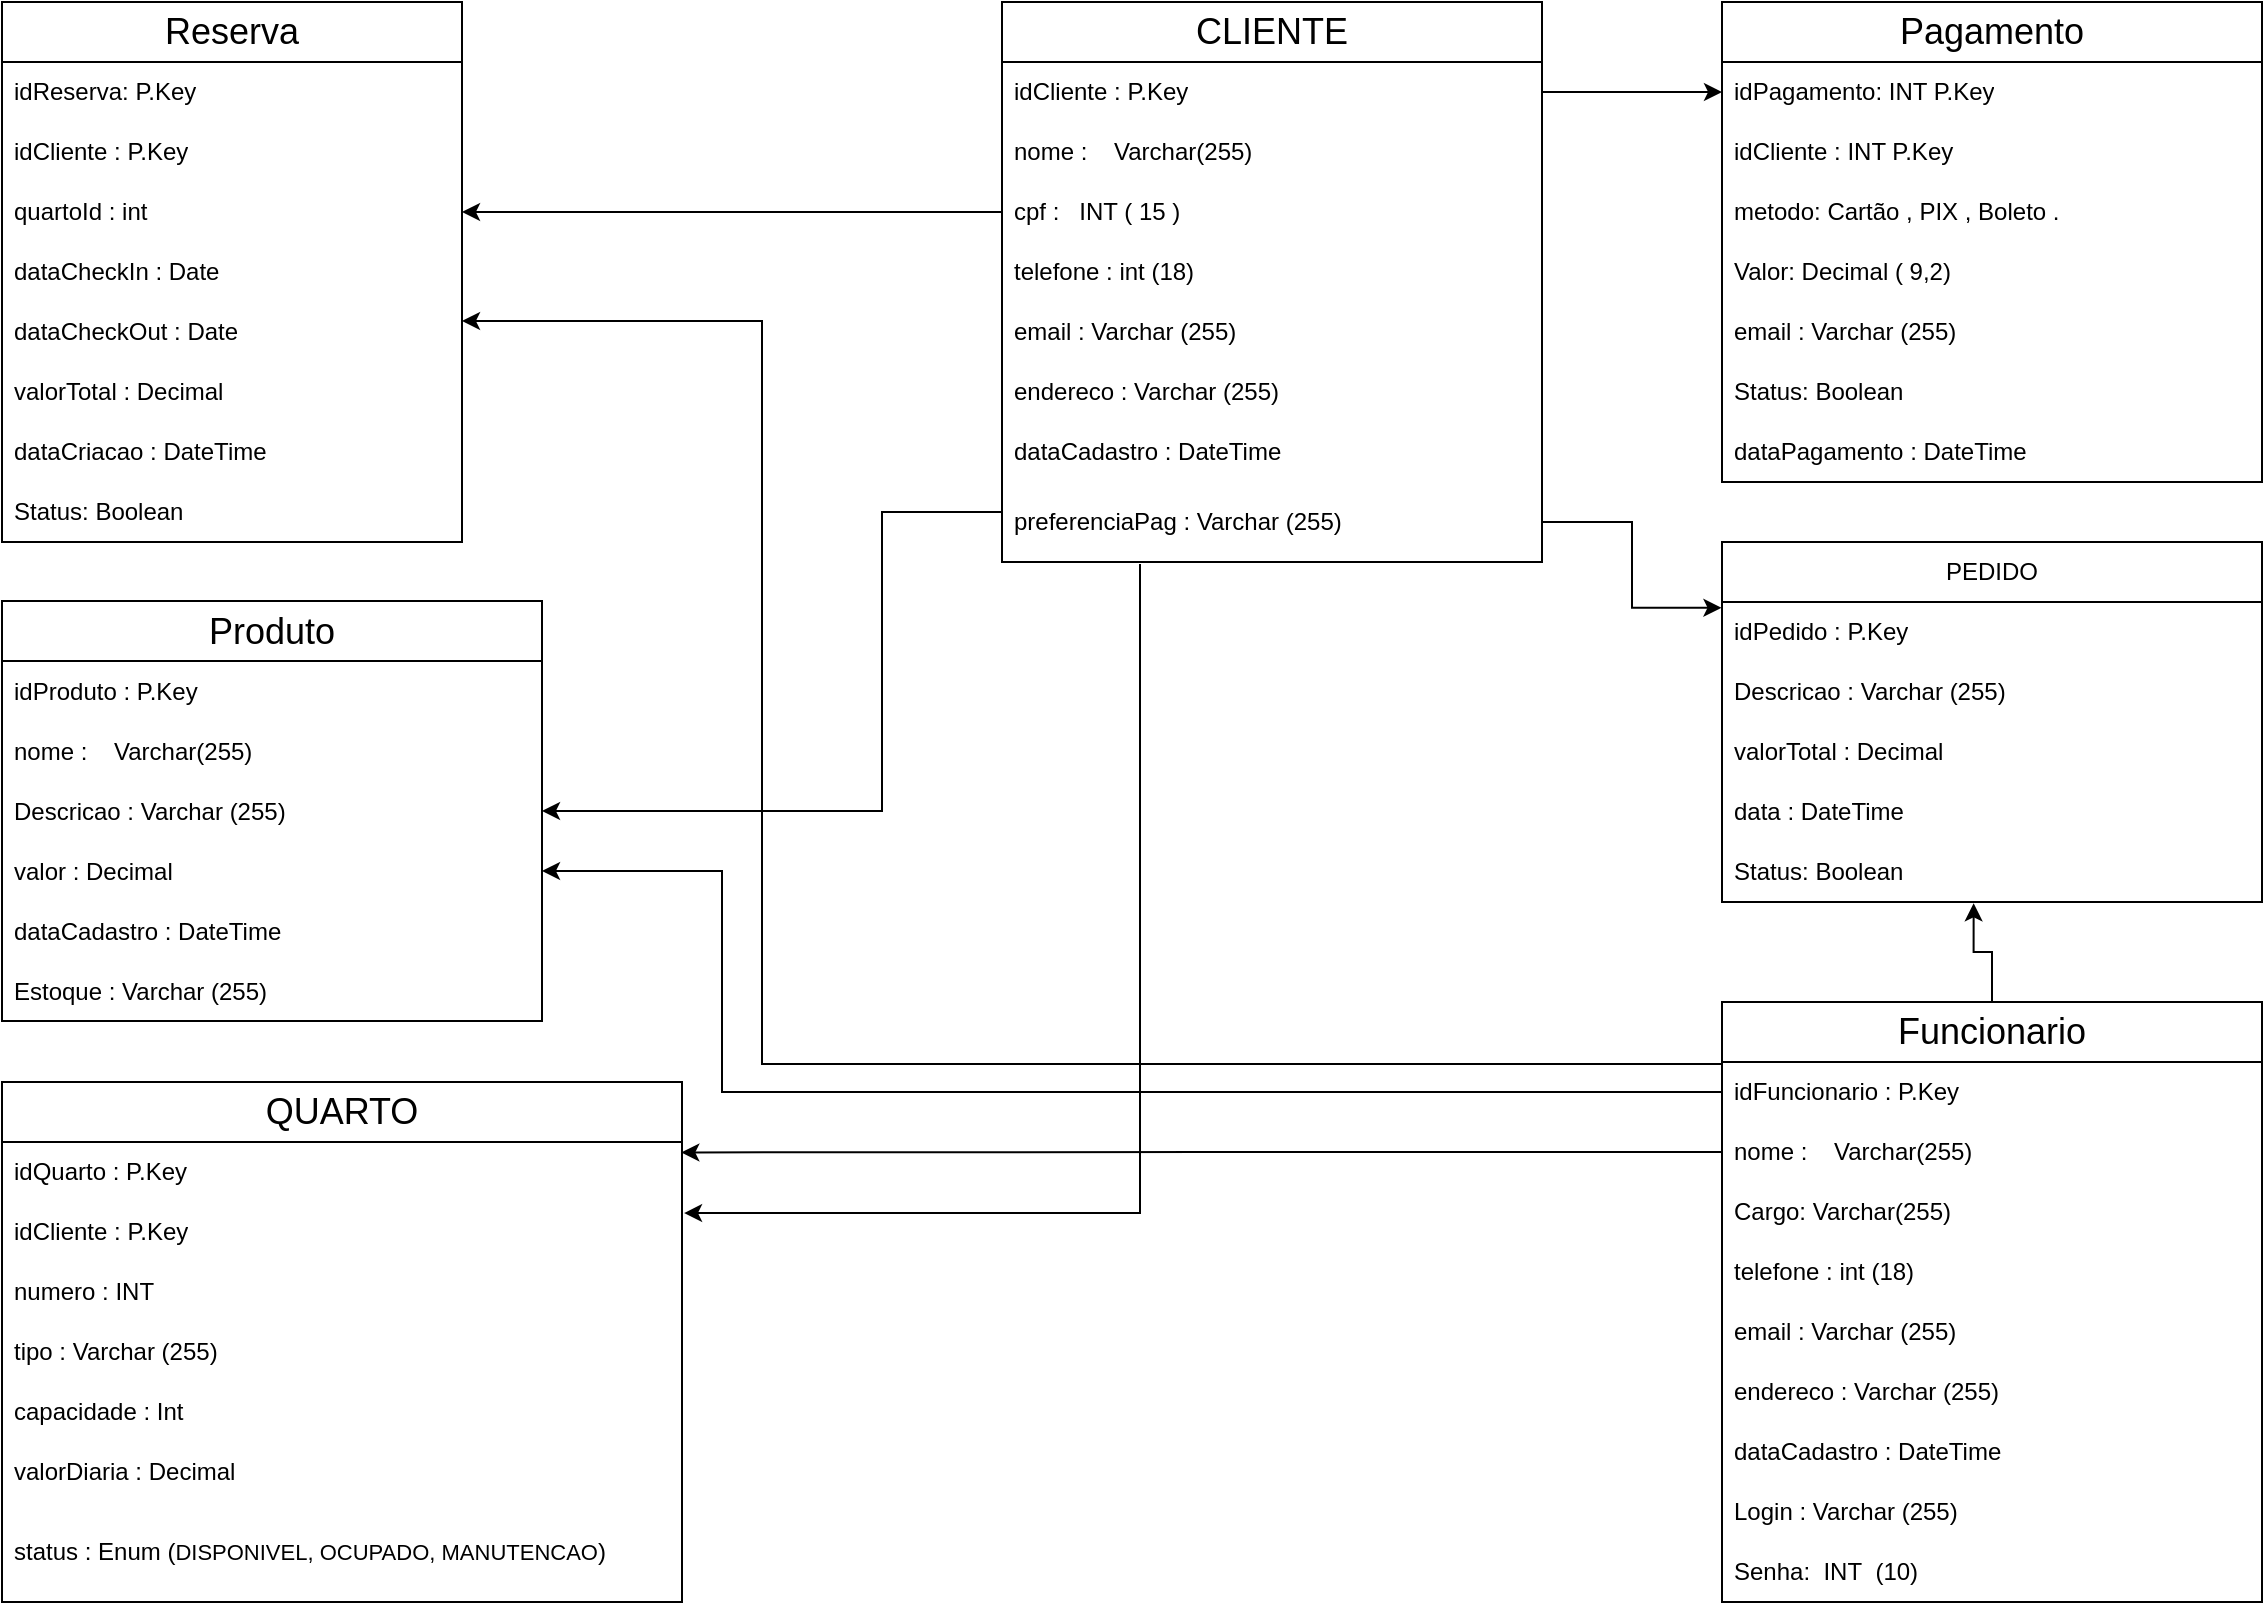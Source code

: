 <mxfile version="28.2.8">
  <diagram name="Página-1" id="6H7Njurf1-IIDpt7FQWP">
    <mxGraphModel dx="1247" dy="646" grid="1" gridSize="10" guides="1" tooltips="1" connect="1" arrows="1" fold="1" page="1" pageScale="1" pageWidth="1169" pageHeight="827" math="0" shadow="0">
      <root>
        <mxCell id="0" />
        <mxCell id="1" parent="0" />
        <mxCell id="4b1uDbh_QO292mZva8mF-1" value="&lt;font style=&quot;font-size: 18px;&quot;&gt;CLIENTE&lt;/font&gt;" style="swimlane;fontStyle=0;childLayout=stackLayout;horizontal=1;startSize=30;horizontalStack=0;resizeParent=1;resizeParentMax=0;resizeLast=0;collapsible=1;marginBottom=0;whiteSpace=wrap;html=1;" vertex="1" parent="1">
          <mxGeometry x="520" y="9" width="270" height="280" as="geometry" />
        </mxCell>
        <mxCell id="4b1uDbh_QO292mZva8mF-2" value="idCliente : P.Key" style="text;strokeColor=none;fillColor=none;align=left;verticalAlign=middle;spacingLeft=4;spacingRight=4;overflow=hidden;points=[[0,0.5],[1,0.5]];portConstraint=eastwest;rotatable=0;whiteSpace=wrap;html=1;" vertex="1" parent="4b1uDbh_QO292mZva8mF-1">
          <mxGeometry y="30" width="270" height="30" as="geometry" />
        </mxCell>
        <mxCell id="4b1uDbh_QO292mZva8mF-3" value="nome :&amp;nbsp; &amp;nbsp; Varchar(255)" style="text;strokeColor=none;fillColor=none;align=left;verticalAlign=middle;spacingLeft=4;spacingRight=4;overflow=hidden;points=[[0,0.5],[1,0.5]];portConstraint=eastwest;rotatable=0;whiteSpace=wrap;html=1;" vertex="1" parent="4b1uDbh_QO292mZva8mF-1">
          <mxGeometry y="60" width="270" height="30" as="geometry" />
        </mxCell>
        <mxCell id="4b1uDbh_QO292mZva8mF-9" value="cpf :&amp;nbsp; &amp;nbsp;INT ( 15 )" style="text;strokeColor=none;fillColor=none;align=left;verticalAlign=middle;spacingLeft=4;spacingRight=4;overflow=hidden;points=[[0,0.5],[1,0.5]];portConstraint=eastwest;rotatable=0;whiteSpace=wrap;html=1;" vertex="1" parent="4b1uDbh_QO292mZva8mF-1">
          <mxGeometry y="90" width="270" height="30" as="geometry" />
        </mxCell>
        <mxCell id="4b1uDbh_QO292mZva8mF-4" value="telefone : int (18)" style="text;strokeColor=none;fillColor=none;align=left;verticalAlign=middle;spacingLeft=4;spacingRight=4;overflow=hidden;points=[[0,0.5],[1,0.5]];portConstraint=eastwest;rotatable=0;whiteSpace=wrap;html=1;" vertex="1" parent="4b1uDbh_QO292mZva8mF-1">
          <mxGeometry y="120" width="270" height="30" as="geometry" />
        </mxCell>
        <mxCell id="4b1uDbh_QO292mZva8mF-6" value="email : Varchar (255)" style="text;strokeColor=none;fillColor=none;align=left;verticalAlign=middle;spacingLeft=4;spacingRight=4;overflow=hidden;points=[[0,0.5],[1,0.5]];portConstraint=eastwest;rotatable=0;whiteSpace=wrap;html=1;" vertex="1" parent="4b1uDbh_QO292mZva8mF-1">
          <mxGeometry y="150" width="270" height="30" as="geometry" />
        </mxCell>
        <mxCell id="4b1uDbh_QO292mZva8mF-7" value="endereco :&amp;nbsp;Varchar (255)" style="text;strokeColor=none;fillColor=none;align=left;verticalAlign=middle;spacingLeft=4;spacingRight=4;overflow=hidden;points=[[0,0.5],[1,0.5]];portConstraint=eastwest;rotatable=0;whiteSpace=wrap;html=1;" vertex="1" parent="4b1uDbh_QO292mZva8mF-1">
          <mxGeometry y="180" width="270" height="30" as="geometry" />
        </mxCell>
        <mxCell id="4b1uDbh_QO292mZva8mF-8" value="dataCadastro : DateTime" style="text;strokeColor=none;fillColor=none;align=left;verticalAlign=middle;spacingLeft=4;spacingRight=4;overflow=hidden;points=[[0,0.5],[1,0.5]];portConstraint=eastwest;rotatable=0;whiteSpace=wrap;html=1;" vertex="1" parent="4b1uDbh_QO292mZva8mF-1">
          <mxGeometry y="210" width="270" height="30" as="geometry" />
        </mxCell>
        <mxCell id="4b1uDbh_QO292mZva8mF-5" value="preferenciaPag :&amp;nbsp;Varchar (255)" style="text;strokeColor=none;fillColor=none;align=left;verticalAlign=middle;spacingLeft=4;spacingRight=4;overflow=hidden;points=[[0,0.5],[1,0.5]];portConstraint=eastwest;rotatable=0;whiteSpace=wrap;html=1;" vertex="1" parent="4b1uDbh_QO292mZva8mF-1">
          <mxGeometry y="240" width="270" height="40" as="geometry" />
        </mxCell>
        <mxCell id="4b1uDbh_QO292mZva8mF-10" value="&lt;font style=&quot;font-size: 18px;&quot;&gt;Reserva&lt;/font&gt;" style="swimlane;fontStyle=0;childLayout=stackLayout;horizontal=1;startSize=30;horizontalStack=0;resizeParent=1;resizeParentMax=0;resizeLast=0;collapsible=1;marginBottom=0;whiteSpace=wrap;html=1;" vertex="1" parent="1">
          <mxGeometry x="20" y="9" width="230" height="270" as="geometry" />
        </mxCell>
        <mxCell id="4b1uDbh_QO292mZva8mF-12" value="idReserva:&amp;nbsp;P.Key" style="text;strokeColor=none;fillColor=none;align=left;verticalAlign=middle;spacingLeft=4;spacingRight=4;overflow=hidden;points=[[0,0.5],[1,0.5]];portConstraint=eastwest;rotatable=0;whiteSpace=wrap;html=1;" vertex="1" parent="4b1uDbh_QO292mZva8mF-10">
          <mxGeometry y="30" width="230" height="30" as="geometry" />
        </mxCell>
        <mxCell id="4b1uDbh_QO292mZva8mF-11" value="idCliente : P.Key" style="text;strokeColor=none;fillColor=none;align=left;verticalAlign=middle;spacingLeft=4;spacingRight=4;overflow=hidden;points=[[0,0.5],[1,0.5]];portConstraint=eastwest;rotatable=0;whiteSpace=wrap;html=1;" vertex="1" parent="4b1uDbh_QO292mZva8mF-10">
          <mxGeometry y="60" width="230" height="30" as="geometry" />
        </mxCell>
        <mxCell id="4b1uDbh_QO292mZva8mF-13" value="quartoId : int" style="text;strokeColor=none;fillColor=none;align=left;verticalAlign=middle;spacingLeft=4;spacingRight=4;overflow=hidden;points=[[0,0.5],[1,0.5]];portConstraint=eastwest;rotatable=0;whiteSpace=wrap;html=1;" vertex="1" parent="4b1uDbh_QO292mZva8mF-10">
          <mxGeometry y="90" width="230" height="30" as="geometry" />
        </mxCell>
        <mxCell id="4b1uDbh_QO292mZva8mF-14" value="dataCheckIn : Date" style="text;strokeColor=none;fillColor=none;align=left;verticalAlign=middle;spacingLeft=4;spacingRight=4;overflow=hidden;points=[[0,0.5],[1,0.5]];portConstraint=eastwest;rotatable=0;whiteSpace=wrap;html=1;" vertex="1" parent="4b1uDbh_QO292mZva8mF-10">
          <mxGeometry y="120" width="230" height="30" as="geometry" />
        </mxCell>
        <mxCell id="4b1uDbh_QO292mZva8mF-15" value="dataCheckOut : Date" style="text;strokeColor=none;fillColor=none;align=left;verticalAlign=middle;spacingLeft=4;spacingRight=4;overflow=hidden;points=[[0,0.5],[1,0.5]];portConstraint=eastwest;rotatable=0;whiteSpace=wrap;html=1;" vertex="1" parent="4b1uDbh_QO292mZva8mF-10">
          <mxGeometry y="150" width="230" height="30" as="geometry" />
        </mxCell>
        <mxCell id="4b1uDbh_QO292mZva8mF-16" value="valorTotal : Decimal" style="text;strokeColor=none;fillColor=none;align=left;verticalAlign=middle;spacingLeft=4;spacingRight=4;overflow=hidden;points=[[0,0.5],[1,0.5]];portConstraint=eastwest;rotatable=0;whiteSpace=wrap;html=1;" vertex="1" parent="4b1uDbh_QO292mZva8mF-10">
          <mxGeometry y="180" width="230" height="30" as="geometry" />
        </mxCell>
        <mxCell id="4b1uDbh_QO292mZva8mF-17" value="dataCriacao : DateTime" style="text;strokeColor=none;fillColor=none;align=left;verticalAlign=middle;spacingLeft=4;spacingRight=4;overflow=hidden;points=[[0,0.5],[1,0.5]];portConstraint=eastwest;rotatable=0;whiteSpace=wrap;html=1;" vertex="1" parent="4b1uDbh_QO292mZva8mF-10">
          <mxGeometry y="210" width="230" height="30" as="geometry" />
        </mxCell>
        <mxCell id="4b1uDbh_QO292mZva8mF-18" value="Status: Boolean" style="text;strokeColor=none;fillColor=none;align=left;verticalAlign=middle;spacingLeft=4;spacingRight=4;overflow=hidden;points=[[0,0.5],[1,0.5]];portConstraint=eastwest;rotatable=0;whiteSpace=wrap;html=1;" vertex="1" parent="4b1uDbh_QO292mZva8mF-10">
          <mxGeometry y="240" width="230" height="30" as="geometry" />
        </mxCell>
        <mxCell id="4b1uDbh_QO292mZva8mF-19" value="&lt;font style=&quot;font-size: 18px;&quot;&gt;Pagamento&lt;/font&gt;" style="swimlane;fontStyle=0;childLayout=stackLayout;horizontal=1;startSize=30;horizontalStack=0;resizeParent=1;resizeParentMax=0;resizeLast=0;collapsible=1;marginBottom=0;whiteSpace=wrap;html=1;" vertex="1" parent="1">
          <mxGeometry x="880" y="9" width="270" height="240" as="geometry" />
        </mxCell>
        <mxCell id="4b1uDbh_QO292mZva8mF-21" value="idPagamento: INT P.Key" style="text;strokeColor=none;fillColor=none;align=left;verticalAlign=middle;spacingLeft=4;spacingRight=4;overflow=hidden;points=[[0,0.5],[1,0.5]];portConstraint=eastwest;rotatable=0;whiteSpace=wrap;html=1;" vertex="1" parent="4b1uDbh_QO292mZva8mF-19">
          <mxGeometry y="30" width="270" height="30" as="geometry" />
        </mxCell>
        <mxCell id="4b1uDbh_QO292mZva8mF-20" value="idCliente : INT P.Key" style="text;strokeColor=none;fillColor=none;align=left;verticalAlign=middle;spacingLeft=4;spacingRight=4;overflow=hidden;points=[[0,0.5],[1,0.5]];portConstraint=eastwest;rotatable=0;whiteSpace=wrap;html=1;" vertex="1" parent="4b1uDbh_QO292mZva8mF-19">
          <mxGeometry y="60" width="270" height="30" as="geometry" />
        </mxCell>
        <mxCell id="4b1uDbh_QO292mZva8mF-22" value="metodo: Cartão , PIX , Boleto .&amp;nbsp;" style="text;strokeColor=none;fillColor=none;align=left;verticalAlign=middle;spacingLeft=4;spacingRight=4;overflow=hidden;points=[[0,0.5],[1,0.5]];portConstraint=eastwest;rotatable=0;whiteSpace=wrap;html=1;" vertex="1" parent="4b1uDbh_QO292mZva8mF-19">
          <mxGeometry y="90" width="270" height="30" as="geometry" />
        </mxCell>
        <mxCell id="4b1uDbh_QO292mZva8mF-23" value="Valor: Decimal ( 9,2)" style="text;strokeColor=none;fillColor=none;align=left;verticalAlign=middle;spacingLeft=4;spacingRight=4;overflow=hidden;points=[[0,0.5],[1,0.5]];portConstraint=eastwest;rotatable=0;whiteSpace=wrap;html=1;" vertex="1" parent="4b1uDbh_QO292mZva8mF-19">
          <mxGeometry y="120" width="270" height="30" as="geometry" />
        </mxCell>
        <mxCell id="4b1uDbh_QO292mZva8mF-24" value="email : Varchar (255)" style="text;strokeColor=none;fillColor=none;align=left;verticalAlign=middle;spacingLeft=4;spacingRight=4;overflow=hidden;points=[[0,0.5],[1,0.5]];portConstraint=eastwest;rotatable=0;whiteSpace=wrap;html=1;" vertex="1" parent="4b1uDbh_QO292mZva8mF-19">
          <mxGeometry y="150" width="270" height="30" as="geometry" />
        </mxCell>
        <mxCell id="4b1uDbh_QO292mZva8mF-25" value="Status: Boolean" style="text;strokeColor=none;fillColor=none;align=left;verticalAlign=middle;spacingLeft=4;spacingRight=4;overflow=hidden;points=[[0,0.5],[1,0.5]];portConstraint=eastwest;rotatable=0;whiteSpace=wrap;html=1;" vertex="1" parent="4b1uDbh_QO292mZva8mF-19">
          <mxGeometry y="180" width="270" height="30" as="geometry" />
        </mxCell>
        <mxCell id="4b1uDbh_QO292mZva8mF-26" value="dataPagamento : DateTime" style="text;strokeColor=none;fillColor=none;align=left;verticalAlign=middle;spacingLeft=4;spacingRight=4;overflow=hidden;points=[[0,0.5],[1,0.5]];portConstraint=eastwest;rotatable=0;whiteSpace=wrap;html=1;" vertex="1" parent="4b1uDbh_QO292mZva8mF-19">
          <mxGeometry y="210" width="270" height="30" as="geometry" />
        </mxCell>
        <mxCell id="4b1uDbh_QO292mZva8mF-28" value="&lt;font style=&quot;font-size: 18px;&quot;&gt;Funcionario&lt;/font&gt;" style="swimlane;fontStyle=0;childLayout=stackLayout;horizontal=1;startSize=30;horizontalStack=0;resizeParent=1;resizeParentMax=0;resizeLast=0;collapsible=1;marginBottom=0;whiteSpace=wrap;html=1;" vertex="1" parent="1">
          <mxGeometry x="880" y="509" width="270" height="300" as="geometry" />
        </mxCell>
        <mxCell id="4b1uDbh_QO292mZva8mF-29" value="idFuncionario : P.Key" style="text;strokeColor=none;fillColor=none;align=left;verticalAlign=middle;spacingLeft=4;spacingRight=4;overflow=hidden;points=[[0,0.5],[1,0.5]];portConstraint=eastwest;rotatable=0;whiteSpace=wrap;html=1;" vertex="1" parent="4b1uDbh_QO292mZva8mF-28">
          <mxGeometry y="30" width="270" height="30" as="geometry" />
        </mxCell>
        <mxCell id="4b1uDbh_QO292mZva8mF-30" value="nome :&amp;nbsp; &amp;nbsp; Varchar(255)" style="text;strokeColor=none;fillColor=none;align=left;verticalAlign=middle;spacingLeft=4;spacingRight=4;overflow=hidden;points=[[0,0.5],[1,0.5]];portConstraint=eastwest;rotatable=0;whiteSpace=wrap;html=1;" vertex="1" parent="4b1uDbh_QO292mZva8mF-28">
          <mxGeometry y="60" width="270" height="30" as="geometry" />
        </mxCell>
        <mxCell id="4b1uDbh_QO292mZva8mF-31" value="Cargo: Varchar(255)" style="text;strokeColor=none;fillColor=none;align=left;verticalAlign=middle;spacingLeft=4;spacingRight=4;overflow=hidden;points=[[0,0.5],[1,0.5]];portConstraint=eastwest;rotatable=0;whiteSpace=wrap;html=1;" vertex="1" parent="4b1uDbh_QO292mZva8mF-28">
          <mxGeometry y="90" width="270" height="30" as="geometry" />
        </mxCell>
        <mxCell id="4b1uDbh_QO292mZva8mF-32" value="telefone : int (18)" style="text;strokeColor=none;fillColor=none;align=left;verticalAlign=middle;spacingLeft=4;spacingRight=4;overflow=hidden;points=[[0,0.5],[1,0.5]];portConstraint=eastwest;rotatable=0;whiteSpace=wrap;html=1;" vertex="1" parent="4b1uDbh_QO292mZva8mF-28">
          <mxGeometry y="120" width="270" height="30" as="geometry" />
        </mxCell>
        <mxCell id="4b1uDbh_QO292mZva8mF-33" value="email : Varchar (255)" style="text;strokeColor=none;fillColor=none;align=left;verticalAlign=middle;spacingLeft=4;spacingRight=4;overflow=hidden;points=[[0,0.5],[1,0.5]];portConstraint=eastwest;rotatable=0;whiteSpace=wrap;html=1;" vertex="1" parent="4b1uDbh_QO292mZva8mF-28">
          <mxGeometry y="150" width="270" height="30" as="geometry" />
        </mxCell>
        <mxCell id="4b1uDbh_QO292mZva8mF-34" value="endereco :&amp;nbsp;Varchar (255)" style="text;strokeColor=none;fillColor=none;align=left;verticalAlign=middle;spacingLeft=4;spacingRight=4;overflow=hidden;points=[[0,0.5],[1,0.5]];portConstraint=eastwest;rotatable=0;whiteSpace=wrap;html=1;" vertex="1" parent="4b1uDbh_QO292mZva8mF-28">
          <mxGeometry y="180" width="270" height="30" as="geometry" />
        </mxCell>
        <mxCell id="4b1uDbh_QO292mZva8mF-35" value="dataCadastro : DateTime" style="text;strokeColor=none;fillColor=none;align=left;verticalAlign=middle;spacingLeft=4;spacingRight=4;overflow=hidden;points=[[0,0.5],[1,0.5]];portConstraint=eastwest;rotatable=0;whiteSpace=wrap;html=1;" vertex="1" parent="4b1uDbh_QO292mZva8mF-28">
          <mxGeometry y="210" width="270" height="30" as="geometry" />
        </mxCell>
        <mxCell id="4b1uDbh_QO292mZva8mF-46" value="Login :&amp;nbsp;Varchar (255)" style="text;strokeColor=none;fillColor=none;align=left;verticalAlign=middle;spacingLeft=4;spacingRight=4;overflow=hidden;points=[[0,0.5],[1,0.5]];portConstraint=eastwest;rotatable=0;whiteSpace=wrap;html=1;" vertex="1" parent="4b1uDbh_QO292mZva8mF-28">
          <mxGeometry y="240" width="270" height="30" as="geometry" />
        </mxCell>
        <mxCell id="4b1uDbh_QO292mZva8mF-36" value="Senha:&amp;nbsp; INT&amp;nbsp; (10)" style="text;strokeColor=none;fillColor=none;align=left;verticalAlign=middle;spacingLeft=4;spacingRight=4;overflow=hidden;points=[[0,0.5],[1,0.5]];portConstraint=eastwest;rotatable=0;whiteSpace=wrap;html=1;" vertex="1" parent="4b1uDbh_QO292mZva8mF-28">
          <mxGeometry y="270" width="270" height="30" as="geometry" />
        </mxCell>
        <mxCell id="4b1uDbh_QO292mZva8mF-37" value="&lt;font style=&quot;font-size: 18px;&quot;&gt;QUARTO&lt;/font&gt;" style="swimlane;fontStyle=0;childLayout=stackLayout;horizontal=1;startSize=30;horizontalStack=0;resizeParent=1;resizeParentMax=0;resizeLast=0;collapsible=1;marginBottom=0;whiteSpace=wrap;html=1;" vertex="1" parent="1">
          <mxGeometry x="20" y="549" width="340" height="260" as="geometry" />
        </mxCell>
        <mxCell id="4b1uDbh_QO292mZva8mF-39" value="idQuarto : P.Key" style="text;strokeColor=none;fillColor=none;align=left;verticalAlign=middle;spacingLeft=4;spacingRight=4;overflow=hidden;points=[[0,0.5],[1,0.5]];portConstraint=eastwest;rotatable=0;whiteSpace=wrap;html=1;" vertex="1" parent="4b1uDbh_QO292mZva8mF-37">
          <mxGeometry y="30" width="340" height="30" as="geometry" />
        </mxCell>
        <mxCell id="4b1uDbh_QO292mZva8mF-38" value="idCliente : P.Key" style="text;strokeColor=none;fillColor=none;align=left;verticalAlign=middle;spacingLeft=4;spacingRight=4;overflow=hidden;points=[[0,0.5],[1,0.5]];portConstraint=eastwest;rotatable=0;whiteSpace=wrap;html=1;" vertex="1" parent="4b1uDbh_QO292mZva8mF-37">
          <mxGeometry y="60" width="340" height="30" as="geometry" />
        </mxCell>
        <mxCell id="4b1uDbh_QO292mZva8mF-40" value="numero : INT" style="text;strokeColor=none;fillColor=none;align=left;verticalAlign=middle;spacingLeft=4;spacingRight=4;overflow=hidden;points=[[0,0.5],[1,0.5]];portConstraint=eastwest;rotatable=0;whiteSpace=wrap;html=1;" vertex="1" parent="4b1uDbh_QO292mZva8mF-37">
          <mxGeometry y="90" width="340" height="30" as="geometry" />
        </mxCell>
        <mxCell id="4b1uDbh_QO292mZva8mF-41" value="tipo : Varchar (255)" style="text;strokeColor=none;fillColor=none;align=left;verticalAlign=middle;spacingLeft=4;spacingRight=4;overflow=hidden;points=[[0,0.5],[1,0.5]];portConstraint=eastwest;rotatable=0;whiteSpace=wrap;html=1;" vertex="1" parent="4b1uDbh_QO292mZva8mF-37">
          <mxGeometry y="120" width="340" height="30" as="geometry" />
        </mxCell>
        <mxCell id="4b1uDbh_QO292mZva8mF-42" value="capacidade : Int" style="text;strokeColor=none;fillColor=none;align=left;verticalAlign=middle;spacingLeft=4;spacingRight=4;overflow=hidden;points=[[0,0.5],[1,0.5]];portConstraint=eastwest;rotatable=0;whiteSpace=wrap;html=1;" vertex="1" parent="4b1uDbh_QO292mZva8mF-37">
          <mxGeometry y="150" width="340" height="30" as="geometry" />
        </mxCell>
        <mxCell id="4b1uDbh_QO292mZva8mF-43" value="valorDiaria : Decimal" style="text;strokeColor=none;fillColor=none;align=left;verticalAlign=middle;spacingLeft=4;spacingRight=4;overflow=hidden;points=[[0,0.5],[1,0.5]];portConstraint=eastwest;rotatable=0;whiteSpace=wrap;html=1;" vertex="1" parent="4b1uDbh_QO292mZva8mF-37">
          <mxGeometry y="180" width="340" height="30" as="geometry" />
        </mxCell>
        <mxCell id="4b1uDbh_QO292mZva8mF-44" value="status : Enum (&lt;font style=&quot;font-size: 11px;&quot;&gt;DISPONIVEL, OCUPADO, MANUTENCAO&lt;/font&gt;)" style="text;strokeColor=none;fillColor=none;align=left;verticalAlign=middle;spacingLeft=4;spacingRight=4;overflow=hidden;points=[[0,0.5],[1,0.5]];portConstraint=eastwest;rotatable=0;whiteSpace=wrap;html=1;" vertex="1" parent="4b1uDbh_QO292mZva8mF-37">
          <mxGeometry y="210" width="340" height="50" as="geometry" />
        </mxCell>
        <mxCell id="4b1uDbh_QO292mZva8mF-47" value="&lt;font style=&quot;font-size: 18px;&quot;&gt;Produto&lt;/font&gt;" style="swimlane;fontStyle=0;childLayout=stackLayout;horizontal=1;startSize=30;horizontalStack=0;resizeParent=1;resizeParentMax=0;resizeLast=0;collapsible=1;marginBottom=0;whiteSpace=wrap;html=1;" vertex="1" parent="1">
          <mxGeometry x="20" y="308.5" width="270" height="210" as="geometry" />
        </mxCell>
        <mxCell id="4b1uDbh_QO292mZva8mF-48" value="idProduto : P.Key" style="text;strokeColor=none;fillColor=none;align=left;verticalAlign=middle;spacingLeft=4;spacingRight=4;overflow=hidden;points=[[0,0.5],[1,0.5]];portConstraint=eastwest;rotatable=0;whiteSpace=wrap;html=1;" vertex="1" parent="4b1uDbh_QO292mZva8mF-47">
          <mxGeometry y="30" width="270" height="30" as="geometry" />
        </mxCell>
        <mxCell id="4b1uDbh_QO292mZva8mF-49" value="nome :&amp;nbsp; &amp;nbsp; Varchar(255)" style="text;strokeColor=none;fillColor=none;align=left;verticalAlign=middle;spacingLeft=4;spacingRight=4;overflow=hidden;points=[[0,0.5],[1,0.5]];portConstraint=eastwest;rotatable=0;whiteSpace=wrap;html=1;" vertex="1" parent="4b1uDbh_QO292mZva8mF-47">
          <mxGeometry y="60" width="270" height="30" as="geometry" />
        </mxCell>
        <mxCell id="4b1uDbh_QO292mZva8mF-53" value="Descricao :&amp;nbsp;Varchar (255)" style="text;strokeColor=none;fillColor=none;align=left;verticalAlign=middle;spacingLeft=4;spacingRight=4;overflow=hidden;points=[[0,0.5],[1,0.5]];portConstraint=eastwest;rotatable=0;whiteSpace=wrap;html=1;" vertex="1" parent="4b1uDbh_QO292mZva8mF-47">
          <mxGeometry y="90" width="270" height="30" as="geometry" />
        </mxCell>
        <mxCell id="4b1uDbh_QO292mZva8mF-57" value="valor : Decimal" style="text;strokeColor=none;fillColor=none;align=left;verticalAlign=middle;spacingLeft=4;spacingRight=4;overflow=hidden;points=[[0,0.5],[1,0.5]];portConstraint=eastwest;rotatable=0;whiteSpace=wrap;html=1;" vertex="1" parent="4b1uDbh_QO292mZva8mF-47">
          <mxGeometry y="120" width="270" height="30" as="geometry" />
        </mxCell>
        <mxCell id="4b1uDbh_QO292mZva8mF-54" value="dataCadastro : DateTime" style="text;strokeColor=none;fillColor=none;align=left;verticalAlign=middle;spacingLeft=4;spacingRight=4;overflow=hidden;points=[[0,0.5],[1,0.5]];portConstraint=eastwest;rotatable=0;whiteSpace=wrap;html=1;" vertex="1" parent="4b1uDbh_QO292mZva8mF-47">
          <mxGeometry y="150" width="270" height="30" as="geometry" />
        </mxCell>
        <mxCell id="4b1uDbh_QO292mZva8mF-55" value="Estoque :&amp;nbsp;Varchar (255)" style="text;strokeColor=none;fillColor=none;align=left;verticalAlign=middle;spacingLeft=4;spacingRight=4;overflow=hidden;points=[[0,0.5],[1,0.5]];portConstraint=eastwest;rotatable=0;whiteSpace=wrap;html=1;" vertex="1" parent="4b1uDbh_QO292mZva8mF-47">
          <mxGeometry y="180" width="270" height="30" as="geometry" />
        </mxCell>
        <mxCell id="4b1uDbh_QO292mZva8mF-58" value="PEDIDO" style="swimlane;fontStyle=0;childLayout=stackLayout;horizontal=1;startSize=30;horizontalStack=0;resizeParent=1;resizeParentMax=0;resizeLast=0;collapsible=1;marginBottom=0;whiteSpace=wrap;html=1;" vertex="1" parent="1">
          <mxGeometry x="880" y="279" width="270" height="180" as="geometry" />
        </mxCell>
        <mxCell id="4b1uDbh_QO292mZva8mF-59" value="idPedido : P.Key" style="text;strokeColor=none;fillColor=none;align=left;verticalAlign=middle;spacingLeft=4;spacingRight=4;overflow=hidden;points=[[0,0.5],[1,0.5]];portConstraint=eastwest;rotatable=0;whiteSpace=wrap;html=1;" vertex="1" parent="4b1uDbh_QO292mZva8mF-58">
          <mxGeometry y="30" width="270" height="30" as="geometry" />
        </mxCell>
        <mxCell id="4b1uDbh_QO292mZva8mF-61" value="Descricao :&amp;nbsp;Varchar (255)" style="text;strokeColor=none;fillColor=none;align=left;verticalAlign=middle;spacingLeft=4;spacingRight=4;overflow=hidden;points=[[0,0.5],[1,0.5]];portConstraint=eastwest;rotatable=0;whiteSpace=wrap;html=1;" vertex="1" parent="4b1uDbh_QO292mZva8mF-58">
          <mxGeometry y="60" width="270" height="30" as="geometry" />
        </mxCell>
        <mxCell id="4b1uDbh_QO292mZva8mF-62" value="valorTotal : Decimal" style="text;strokeColor=none;fillColor=none;align=left;verticalAlign=middle;spacingLeft=4;spacingRight=4;overflow=hidden;points=[[0,0.5],[1,0.5]];portConstraint=eastwest;rotatable=0;whiteSpace=wrap;html=1;" vertex="1" parent="4b1uDbh_QO292mZva8mF-58">
          <mxGeometry y="90" width="270" height="30" as="geometry" />
        </mxCell>
        <mxCell id="4b1uDbh_QO292mZva8mF-63" value="data : DateTime" style="text;strokeColor=none;fillColor=none;align=left;verticalAlign=middle;spacingLeft=4;spacingRight=4;overflow=hidden;points=[[0,0.5],[1,0.5]];portConstraint=eastwest;rotatable=0;whiteSpace=wrap;html=1;" vertex="1" parent="4b1uDbh_QO292mZva8mF-58">
          <mxGeometry y="120" width="270" height="30" as="geometry" />
        </mxCell>
        <mxCell id="4b1uDbh_QO292mZva8mF-64" value="Status: Boolean" style="text;strokeColor=none;fillColor=none;align=left;verticalAlign=middle;spacingLeft=4;spacingRight=4;overflow=hidden;points=[[0,0.5],[1,0.5]];portConstraint=eastwest;rotatable=0;whiteSpace=wrap;html=1;" vertex="1" parent="4b1uDbh_QO292mZva8mF-58">
          <mxGeometry y="150" width="270" height="30" as="geometry" />
        </mxCell>
        <mxCell id="4b1uDbh_QO292mZva8mF-66" style="edgeStyle=orthogonalEdgeStyle;rounded=0;orthogonalLoop=1;jettySize=auto;html=1;entryX=1;entryY=0.5;entryDx=0;entryDy=0;exitX=0;exitY=0.5;exitDx=0;exitDy=0;" edge="1" parent="1">
          <mxGeometry relative="1" as="geometry">
            <mxPoint x="250" y="168.5" as="targetPoint" />
            <mxPoint x="880" y="518.5" as="sourcePoint" />
            <Array as="points">
              <mxPoint x="880" y="540" />
              <mxPoint x="400" y="540" />
              <mxPoint x="400" y="169" />
            </Array>
          </mxGeometry>
        </mxCell>
        <mxCell id="4b1uDbh_QO292mZva8mF-67" style="edgeStyle=orthogonalEdgeStyle;rounded=0;orthogonalLoop=1;jettySize=auto;html=1;entryX=0.466;entryY=1.021;entryDx=0;entryDy=0;entryPerimeter=0;" edge="1" parent="1" source="4b1uDbh_QO292mZva8mF-28" target="4b1uDbh_QO292mZva8mF-64">
          <mxGeometry relative="1" as="geometry" />
        </mxCell>
        <mxCell id="4b1uDbh_QO292mZva8mF-69" style="edgeStyle=orthogonalEdgeStyle;rounded=0;orthogonalLoop=1;jettySize=auto;html=1;exitX=0;exitY=0.5;exitDx=0;exitDy=0;entryX=1;entryY=0.5;entryDx=0;entryDy=0;" edge="1" parent="1" source="4b1uDbh_QO292mZva8mF-29" target="4b1uDbh_QO292mZva8mF-57">
          <mxGeometry relative="1" as="geometry">
            <mxPoint x="540" y="670" as="targetPoint" />
            <Array as="points">
              <mxPoint x="380" y="554" />
              <mxPoint x="380" y="444" />
            </Array>
          </mxGeometry>
        </mxCell>
        <mxCell id="4b1uDbh_QO292mZva8mF-70" style="edgeStyle=orthogonalEdgeStyle;rounded=0;orthogonalLoop=1;jettySize=auto;html=1;exitX=0;exitY=0.5;exitDx=0;exitDy=0;entryX=0.999;entryY=0.174;entryDx=0;entryDy=0;entryPerimeter=0;" edge="1" parent="1" source="4b1uDbh_QO292mZva8mF-30" target="4b1uDbh_QO292mZva8mF-39">
          <mxGeometry relative="1" as="geometry" />
        </mxCell>
        <mxCell id="4b1uDbh_QO292mZva8mF-72" style="edgeStyle=orthogonalEdgeStyle;rounded=0;orthogonalLoop=1;jettySize=auto;html=1;exitX=1;exitY=0.5;exitDx=0;exitDy=0;entryX=0;entryY=0.5;entryDx=0;entryDy=0;" edge="1" parent="1" source="4b1uDbh_QO292mZva8mF-2" target="4b1uDbh_QO292mZva8mF-21">
          <mxGeometry relative="1" as="geometry" />
        </mxCell>
        <mxCell id="4b1uDbh_QO292mZva8mF-73" style="edgeStyle=orthogonalEdgeStyle;rounded=0;orthogonalLoop=1;jettySize=auto;html=1;exitX=1;exitY=0.5;exitDx=0;exitDy=0;entryX=-0.001;entryY=0.097;entryDx=0;entryDy=0;entryPerimeter=0;" edge="1" parent="1" source="4b1uDbh_QO292mZva8mF-5" target="4b1uDbh_QO292mZva8mF-59">
          <mxGeometry relative="1" as="geometry">
            <mxPoint x="840" y="320" as="targetPoint" />
          </mxGeometry>
        </mxCell>
        <mxCell id="4b1uDbh_QO292mZva8mF-74" style="edgeStyle=orthogonalEdgeStyle;rounded=0;orthogonalLoop=1;jettySize=auto;html=1;exitX=0;exitY=0.5;exitDx=0;exitDy=0;entryX=1;entryY=0.5;entryDx=0;entryDy=0;" edge="1" parent="1" source="4b1uDbh_QO292mZva8mF-5" target="4b1uDbh_QO292mZva8mF-53">
          <mxGeometry relative="1" as="geometry">
            <mxPoint x="340" y="390" as="targetPoint" />
            <Array as="points">
              <mxPoint x="460" y="264" />
              <mxPoint x="460" y="413" />
            </Array>
          </mxGeometry>
        </mxCell>
        <mxCell id="4b1uDbh_QO292mZva8mF-76" style="edgeStyle=orthogonalEdgeStyle;rounded=0;orthogonalLoop=1;jettySize=auto;html=1;entryX=1.003;entryY=0.184;entryDx=0;entryDy=0;entryPerimeter=0;" edge="1" parent="1" target="4b1uDbh_QO292mZva8mF-38">
          <mxGeometry relative="1" as="geometry">
            <mxPoint x="360" y="688.5" as="targetPoint" />
            <mxPoint x="589" y="290" as="sourcePoint" />
            <Array as="points">
              <mxPoint x="589" y="610" />
              <mxPoint x="589" y="615" />
            </Array>
          </mxGeometry>
        </mxCell>
        <mxCell id="4b1uDbh_QO292mZva8mF-79" style="edgeStyle=orthogonalEdgeStyle;rounded=0;orthogonalLoop=1;jettySize=auto;html=1;entryX=1;entryY=0.5;entryDx=0;entryDy=0;" edge="1" parent="1" source="4b1uDbh_QO292mZva8mF-9" target="4b1uDbh_QO292mZva8mF-13">
          <mxGeometry relative="1" as="geometry" />
        </mxCell>
      </root>
    </mxGraphModel>
  </diagram>
</mxfile>
